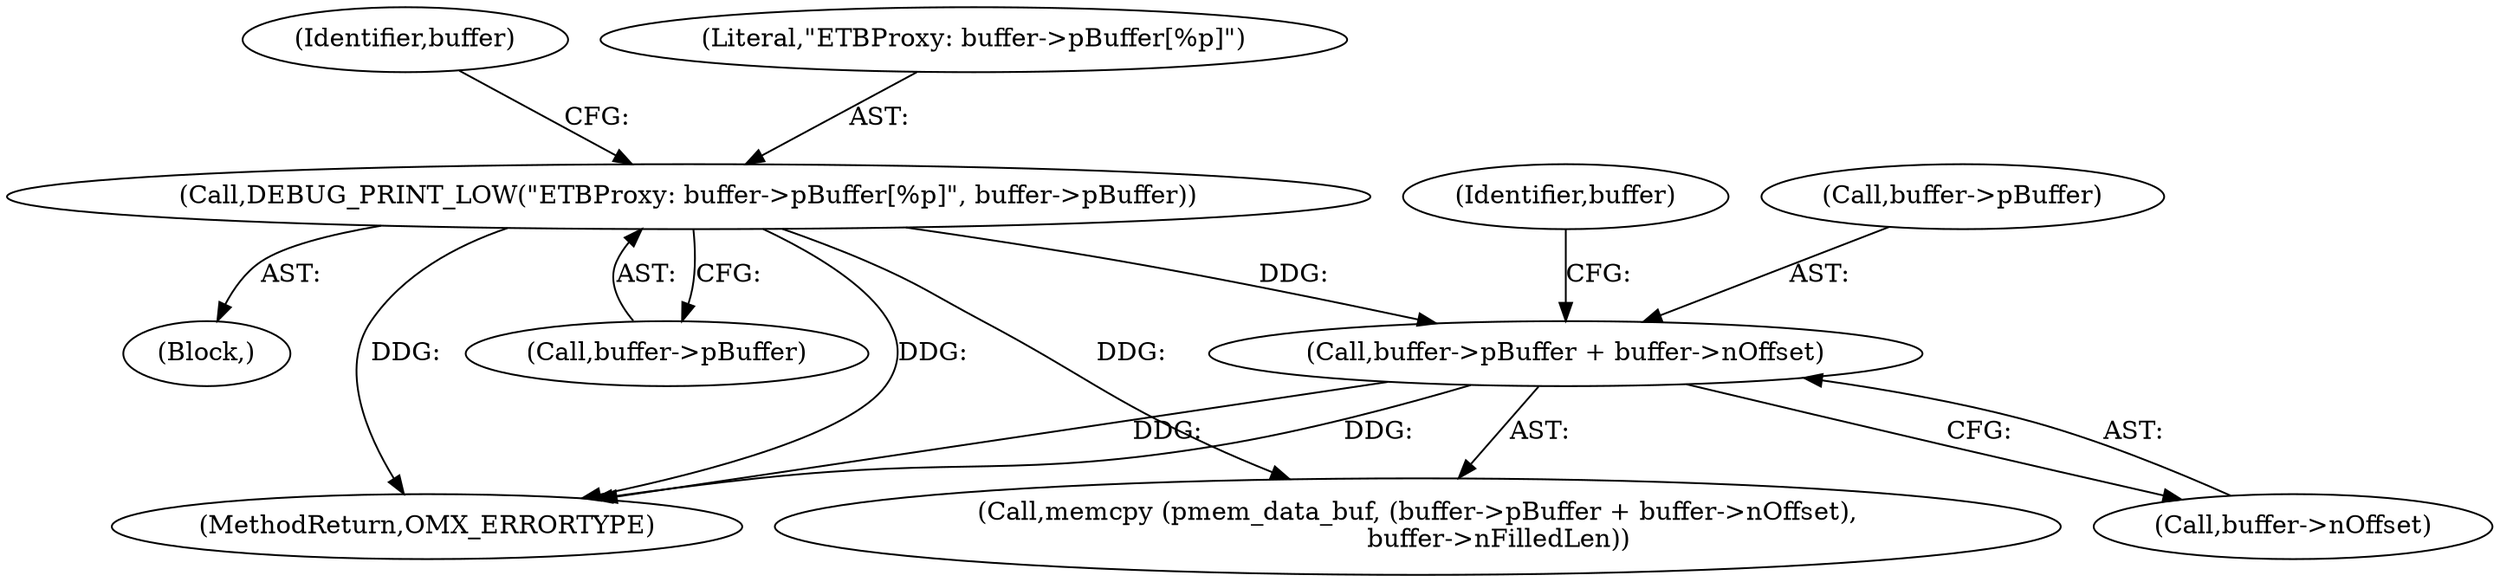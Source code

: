 digraph "0_Android_4ed06d14080d8667d5be14eed200e378cba78345_0@pointer" {
"1000521" [label="(Call,buffer->pBuffer + buffer->nOffset)"];
"1000132" [label="(Call,DEBUG_PRINT_LOW(\"ETBProxy: buffer->pBuffer[%p]\", buffer->pBuffer))"];
"1000525" [label="(Call,buffer->nOffset)"];
"1000139" [label="(Identifier,buffer)"];
"1000133" [label="(Literal,\"ETBProxy: buffer->pBuffer[%p]\")"];
"1000134" [label="(Call,buffer->pBuffer)"];
"1000104" [label="(Block,)"];
"1000132" [label="(Call,DEBUG_PRINT_LOW(\"ETBProxy: buffer->pBuffer[%p]\", buffer->pBuffer))"];
"1000529" [label="(Identifier,buffer)"];
"1000623" [label="(MethodReturn,OMX_ERRORTYPE)"];
"1000521" [label="(Call,buffer->pBuffer + buffer->nOffset)"];
"1000522" [label="(Call,buffer->pBuffer)"];
"1000519" [label="(Call,memcpy (pmem_data_buf, (buffer->pBuffer + buffer->nOffset),\n                    buffer->nFilledLen))"];
"1000521" -> "1000519"  [label="AST: "];
"1000521" -> "1000525"  [label="CFG: "];
"1000522" -> "1000521"  [label="AST: "];
"1000525" -> "1000521"  [label="AST: "];
"1000529" -> "1000521"  [label="CFG: "];
"1000521" -> "1000623"  [label="DDG: "];
"1000521" -> "1000623"  [label="DDG: "];
"1000132" -> "1000521"  [label="DDG: "];
"1000132" -> "1000104"  [label="AST: "];
"1000132" -> "1000134"  [label="CFG: "];
"1000133" -> "1000132"  [label="AST: "];
"1000134" -> "1000132"  [label="AST: "];
"1000139" -> "1000132"  [label="CFG: "];
"1000132" -> "1000623"  [label="DDG: "];
"1000132" -> "1000623"  [label="DDG: "];
"1000132" -> "1000519"  [label="DDG: "];
}
